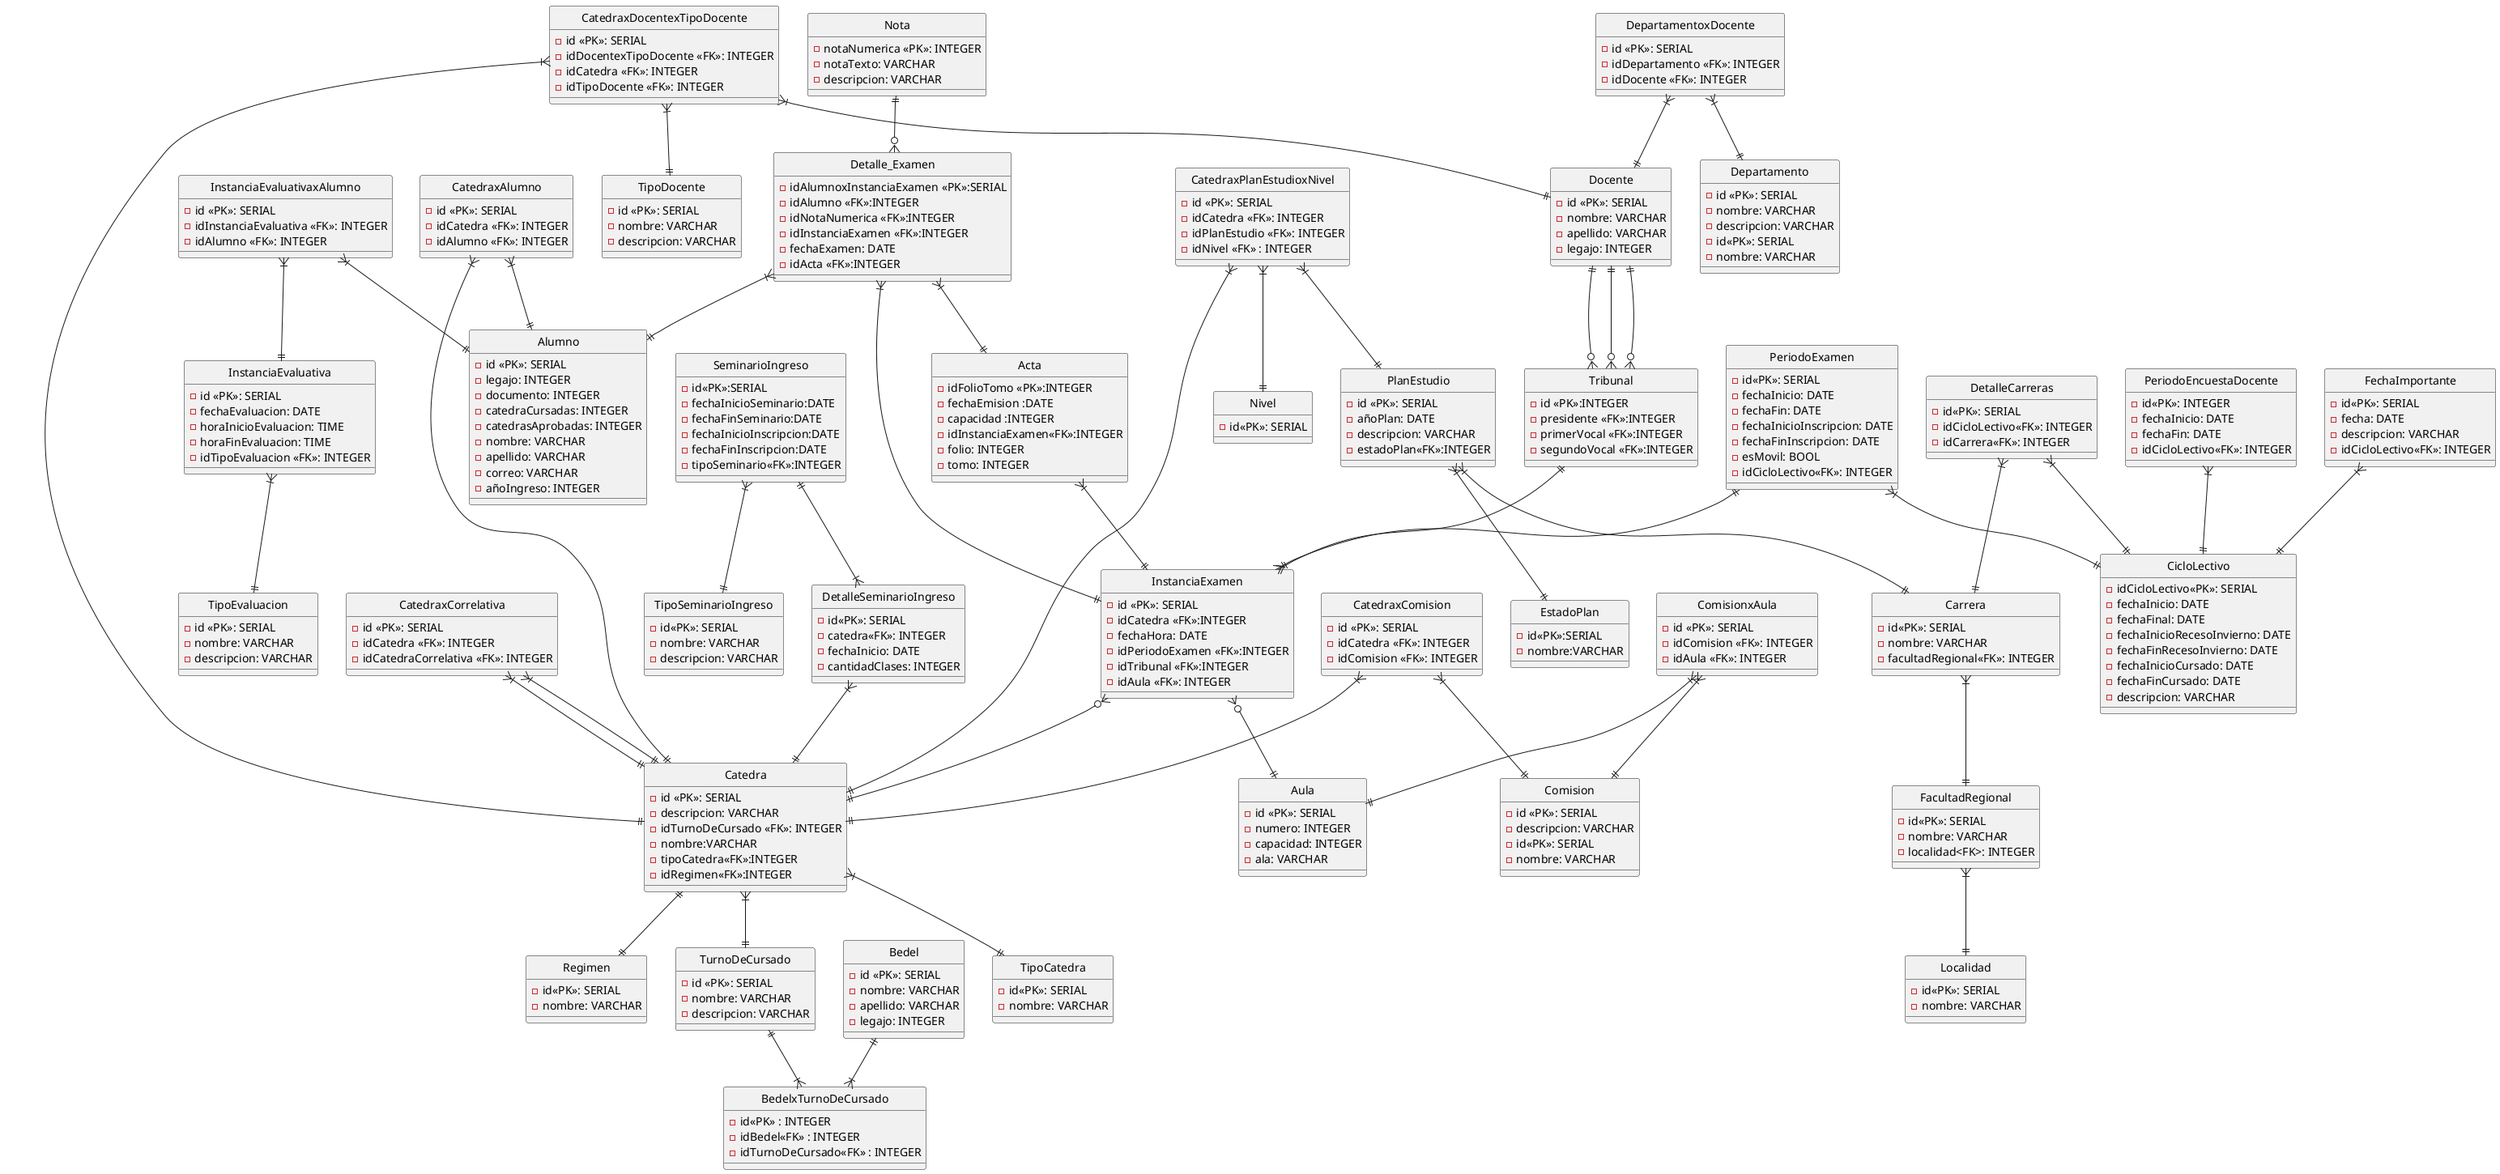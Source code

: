 @startuml Sistema Academico
hide circle
entity Alumno {
    - id <<PK>>: SERIAL
    - legajo: INTEGER
    - documento: INTEGER
    - catedraCursadas: INTEGER
    - catedrasAprobadas: INTEGER
    - nombre: VARCHAR
    - apellido: VARCHAR
    - correo: VARCHAR
    - añoIngreso: INTEGER
}

entity Aula {
    - id <<PK>>: SERIAL
    - numero: INTEGER
    - capacidad: INTEGER
    - ala: VARCHAR
}

entity Catedra {
    - id <<PK>>: SERIAL
    - descripcion: VARCHAR
    - idTurnoDeCursado <<FK>>: INTEGER
}

entity Comision {
    - id <<PK>>: SERIAL
    - descripcion: VARCHAR
}

entity Departamento {
    - id <<PK>>: SERIAL
    - nombre: VARCHAR
    - descripcion: VARCHAR
}

entity Docente {
    - id <<PK>>: SERIAL
    - nombre: VARCHAR
    - apellido: VARCHAR
    - legajo: INTEGER
}

entity InstanciaEvaluativa {
    - id <<PK>>: SERIAL
    - fechaEvaluacion: DATE
    - horaInicioEvaluacion: TIME
    - horaFinEvaluacion: TIME
    - idTipoEvaluacion <<FK>>: INTEGER
}

entity Bedel {
    - id <<PK>>: SERIAL
    - nombre: VARCHAR
    - apellido: VARCHAR
    - legajo: INTEGER
}

entity PlanEstudio {
    -id <<PK>>: SERIAL
    -añoPlan: DATE
    -descripcion: VARCHAR
    -estadoPlan<<FK>>:INTEGER
}

entity TipoDocente {
    -id <<PK>>: SERIAL
    -nombre: VARCHAR
    -descripcion: VARCHAR
}

entity TipoEvaluacion {
    -id <<PK>>: SERIAL
    -nombre: VARCHAR
    -descripcion: VARCHAR
}

entity TurnoDeCursado {
    -id <<PK>>: SERIAL
    -nombre: VARCHAR
    -descripcion: VARCHAR
}


entity CatedraxAlumno {
    -id <<PK>>: SERIAL
    -idCatedra <<FK>>: INTEGER
    -idAlumno <<FK>>: INTEGER
}

entity CatedraxComision {
    -id <<PK>>: SERIAL
    -idCatedra <<FK>>: INTEGER
    -idComision <<FK>>: INTEGER
}

entity CatedraxCorrelativa {
    -id <<PK>>: SERIAL
    -idCatedra <<FK>>: INTEGER
    -idCatedraCorrelativa <<FK>>: INTEGER
}

entity CatedraxDocentexTipoDocente {
    -id <<PK>>: SERIAL
    -idDocentexTipoDocente <<FK>>: INTEGER
    -idCatedra <<FK>>: INTEGER
    -idTipoDocente <<FK>>: INTEGER
}

entity CatedraxPlanEstudioxNivel {
    -id <<PK>>: SERIAL
    -idCatedra <<FK>>: INTEGER
    -idPlanEstudio <<FK>>: INTEGER
    -idNivel <<FK>> : INTEGER
}

entity ComisionxAula {
    -id <<PK>>: SERIAL
    -idComision <<FK>>: INTEGER
    -idAula <<FK>>: INTEGER
}

entity DepartamentoxDocente {
    -id <<PK>>: SERIAL
    -idDepartamento <<FK>>: INTEGER
    -idDocente <<FK>>: INTEGER
}

entity InstanciaEvaluativaxAlumno {
    -id <<PK>>: SERIAL
    -idInstanciaEvaluativa <<FK>>: INTEGER
    -idAlumno <<FK>>: INTEGER
}


'Plan Academico

entity EstadoPlan{
    -id<<PK>>:SERIAL
    -nombre:VARCHAR
}

entity Catedra{
    -nombre:VARCHAR
    -tipoCatedra<<FK>>:INTEGER
    -idRegimen<<FK>>:INTEGER
}


entity Carrera{
    -id<<PK>>: SERIAL
    -nombre: VARCHAR
    -facultadRegional<<FK>>: INTEGER
}

entity Regimen {
    -id<<PK>>: SERIAL
    -nombre: VARCHAR
}

entity TipoCatedra {
    -id<<PK>>: SERIAL
    -nombre: VARCHAR
}

entity FacultadRegional {
    -id<<PK>>: SERIAL
    -nombre: VARCHAR
    -localidad<FK>: INTEGER
}

entity Localidad {
    -id<<PK>>: SERIAL
    -nombre: VARCHAR  
}


'--EXAMENES--
'---Definición de entidades ---
entity Nota {

    -notaNumerica <<PK>>: INTEGER
    -notaTexto: VARCHAR
    -descripcion: VARCHAR

}

entity Acta {
    -idFolioTomo <<PK>>:INTEGER
    -fechaEmision :DATE 
    -capacidad :INTEGER 
    -idInstanciaExamen<<FK>>:INTEGER
    -folio: INTEGER
    -tomo: INTEGER
}

entity Tribunal {
    -id <<PK>>:INTEGER
    '-- Esto ver diagrama de quienes modelan profesores, si no iría foreignKey(idProfesor)
    -presidente <<FK>>:INTEGER
    -primerVocal <<FK>>:INTEGER
    -segundoVocal <<FK>>:INTEGER
}

entity InstanciaExamen {
    -id <<PK>>: SERIAL
    '-- relacion con catedra --'
    -idCatedra <<FK>>:INTEGER
    -fechaHora: DATE
    -idPeriodoExamen <<FK>>:INTEGER
    -idTribunal <<FK>>:INTEGER
    -idAula <<FK>>: INTEGER
}

'incripto examen - detalle de examen
entity Detalle_Examen{
    -idAlumnoxInstanciaExamen <<PK>>:SERIAL
    '-- relación con alumno --'
    -idAlumno <<FK>>:INTEGER
    -idNotaNumerica <<FK>>:INTEGER
    -idInstanciaExamen <<FK>>:INTEGER
    -fechaExamen: DATE
    -idActa <<FK>>:INTEGER
}

'Seminario ingreso

entity SeminarioIngreso {
    - id<<PK>>:SERIAL
    - fechaInicioSeminario:DATE
    - fechaFinSeminario:DATE
    - fechaInicioInscripcion:DATE
    - fechaFinInscripcion:DATE
    - tipoSeminario<<FK>>:INTEGER
}

entity DetalleSeminarioIngreso {
    -id<<PK>>: SERIAL
    -catedra<<FK>>: INTEGER
    -fechaInicio: DATE
    -cantidadClases: INTEGER
}

entity TipoSeminarioIngreso {
    -id<<PK>>: SERIAL
    -nombre: VARCHAR
    -descripcion: VARCHAR
}

'Ciclo lectivo

entity CicloLectivo {
    -idCicloLectivo<<PK>>: SERIAL 
    -fechaInicio: DATE
    -fechaFinal: DATE
    -fechaInicioRecesoInvierno: DATE
    -fechaFinRecesoInvierno: DATE
    -fechaInicioCursado: DATE
    -fechaFinCursado: DATE
    -descripcion: VARCHAR 
}

entity DetalleCarreras {
    -id<<PK>>: SERIAL 
    -idCicloLectivo<<FK>>: INTEGER 
    -idCarrera<<FK>>: INTEGER 
}

entity Nivel {
    -id<<PK>>: SERIAL 
}

entity Departamento {
    -id<<PK>>: SERIAL 
    -nombre: VARCHAR
}

entity Comision {
    -id<<PK>>: SERIAL 
    -nombre: VARCHAR
}

entity PeriodoExamen {
    -id<<PK>>: SERIAL 
    -fechaInicio: DATE
    -fechaFin: DATE
    -fechaInicioInscripcion: DATE
    -fechaFinInscripcion: DATE
    -esMovil: BOOL
    -idCicloLectivo<<FK>>: INTEGER 
}

entity FechaImportante {
    -id<<PK>>: SERIAL 
    -fecha: DATE
    -descripcion: VARCHAR
    -idCicloLectivo<<FK>>: INTEGER 
}  

entity PeriodoEncuestaDocente {
    - id<<PK>>: INTEGER 
    - fechaInicio: DATE
    - fechaFin: DATE
    - idCicloLectivo<<FK>>: INTEGER 
}

entity BedelxTurnoDeCursado{
    -id<<PK>> : INTEGER
    -idBedel<<FK>> : INTEGER
    -idTurnoDeCursado<<FK>> : INTEGER
}

PeriodoEncuestaDocente }|--||CicloLectivo

PeriodoExamen }|--||CicloLectivo

FechaImportante }|--||CicloLectivo

DetalleCarreras }|--||CicloLectivo
DetalleCarreras }|--||Carrera

PlanEstudio }|--||Carrera

Bedel||--|{ BedelxTurnoDeCursado

TurnoDeCursado||--|{ BedelxTurnoDeCursado

InstanciaEvaluativa }|--|| TipoEvaluacion

Catedra }|--|| TurnoDeCursado


CatedraxAlumno }|--|| Alumno
CatedraxAlumno }|--|| Catedra

CatedraxComision }|--|| Catedra
CatedraxComision }|--|| Comision

CatedraxCorrelativa }|--|| Catedra
CatedraxCorrelativa }|--|| Catedra

CatedraxDocentexTipoDocente }|--|| Catedra
CatedraxDocentexTipoDocente }|--|| Docente
CatedraxDocentexTipoDocente }|--|| TipoDocente

CatedraxPlanEstudioxNivel }|--|| Catedra
CatedraxPlanEstudioxNivel }|--|| PlanEstudio
CatedraxPlanEstudioxNivel }|--|| Nivel

ComisionxAula }|--|| Aula
ComisionxAula }|--|| Comision

DepartamentoxDocente }|--|| Departamento
DepartamentoxDocente }|--|| Docente

InstanciaEvaluativaxAlumno }|--|| Alumno
InstanciaEvaluativaxAlumno }|--|| InstanciaEvaluativa

PlanEstudio }|--|| EstadoPlan

Catedra ||--|| Regimen
Catedra }|--|| TipoCatedra
Carrera }|--|| FacultadRegional

FacultadRegional }|--|| Localidad

Nota ||--o{ Detalle_Examen

Detalle_Examen }|--|| InstanciaExamen
Detalle_Examen }|--|| Acta

Tribunal ||--|{ InstanciaExamen

PeriodoExamen ||--|{ InstanciaExamen

Acta }|--||InstanciaExamen 

InstanciaExamen }o--|| Catedra

Docente ||--o{Tribunal
Docente ||--o{Tribunal
Docente ||--o{Tribunal

InstanciaExamen }o--|| Aula

Detalle_Examen }|--|| Alumno


SeminarioIngreso ||--|{ DetalleSeminarioIngreso
SeminarioIngreso }|--|| TipoSeminarioIngreso

DetalleSeminarioIngreso }|--|| Catedra

@enduml